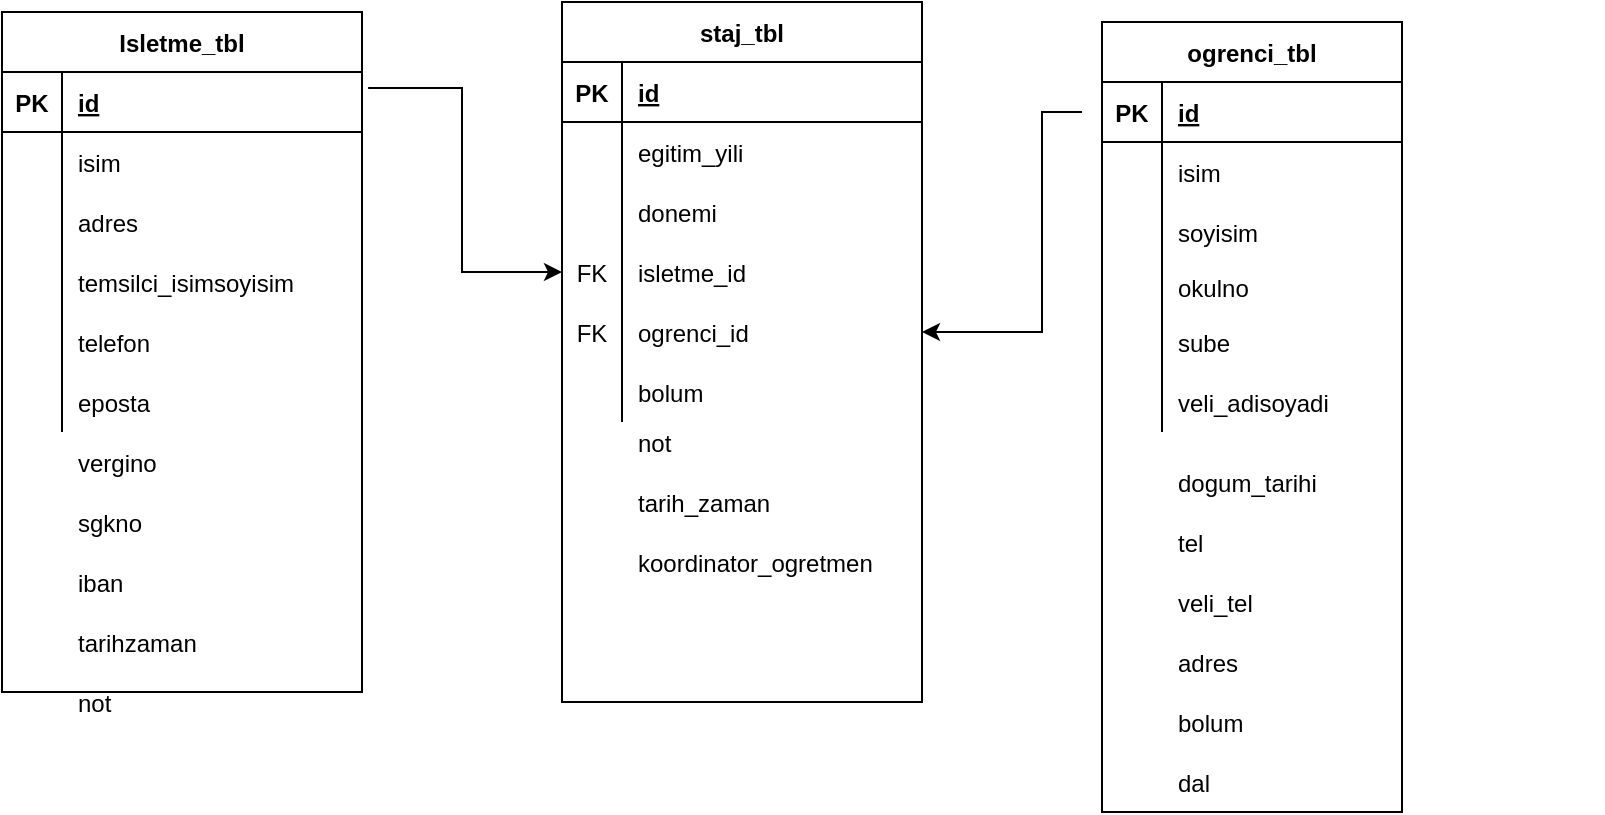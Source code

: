 <mxfile version="13.10.4" type="github"><diagram id="FMPTlhXqP-gMDnJOR91Q" name="Page-1"><mxGraphModel dx="1102" dy="624" grid="1" gridSize="10" guides="1" tooltips="1" connect="1" arrows="1" fold="1" page="1" pageScale="1" pageWidth="827" pageHeight="1169" math="0" shadow="0"><root><object label="" isletme="" id="0" isim="" adres=""><mxCell/></object><mxCell id="1" parent="0"/><mxCell id="o73NRFAbX0s4IjeCDPnI-94" style="edgeStyle=orthogonalEdgeStyle;rounded=0;orthogonalLoop=1;jettySize=auto;html=1;entryX=0;entryY=0.5;entryDx=0;entryDy=0;exitX=1.017;exitY=0.267;exitDx=0;exitDy=0;exitPerimeter=0;" edge="1" parent="1" source="o73NRFAbX0s4IjeCDPnI-13" target="o73NRFAbX0s4IjeCDPnI-82"><mxGeometry relative="1" as="geometry"/></mxCell><mxCell id="o73NRFAbX0s4IjeCDPnI-12" value="Isletme_tbl" style="shape=table;startSize=30;container=1;collapsible=1;childLayout=tableLayout;fixedRows=1;rowLines=0;fontStyle=1;align=center;resizeLast=1;" vertex="1" parent="1"><mxGeometry x="10" y="30" width="180" height="340" as="geometry"/></mxCell><mxCell id="o73NRFAbX0s4IjeCDPnI-13" value="" style="shape=partialRectangle;collapsible=0;dropTarget=0;pointerEvents=0;fillColor=none;points=[[0,0.5],[1,0.5]];portConstraint=eastwest;top=0;left=0;right=0;bottom=1;" vertex="1" parent="o73NRFAbX0s4IjeCDPnI-12"><mxGeometry y="30" width="180" height="30" as="geometry"/></mxCell><mxCell id="o73NRFAbX0s4IjeCDPnI-14" value="PK" style="shape=partialRectangle;overflow=hidden;connectable=0;fillColor=none;top=0;left=0;bottom=0;right=0;fontStyle=1;" vertex="1" parent="o73NRFAbX0s4IjeCDPnI-13"><mxGeometry width="30" height="30" as="geometry"/></mxCell><mxCell id="o73NRFAbX0s4IjeCDPnI-15" value="id" style="shape=partialRectangle;overflow=hidden;connectable=0;fillColor=none;top=0;left=0;bottom=0;right=0;align=left;spacingLeft=6;fontStyle=5;" vertex="1" parent="o73NRFAbX0s4IjeCDPnI-13"><mxGeometry x="30" width="150" height="30" as="geometry"/></mxCell><mxCell id="o73NRFAbX0s4IjeCDPnI-16" value="" style="shape=partialRectangle;collapsible=0;dropTarget=0;pointerEvents=0;fillColor=none;points=[[0,0.5],[1,0.5]];portConstraint=eastwest;top=0;left=0;right=0;bottom=0;" vertex="1" parent="o73NRFAbX0s4IjeCDPnI-12"><mxGeometry y="60" width="180" height="30" as="geometry"/></mxCell><mxCell id="o73NRFAbX0s4IjeCDPnI-17" value="" style="shape=partialRectangle;overflow=hidden;connectable=0;fillColor=none;top=0;left=0;bottom=0;right=0;" vertex="1" parent="o73NRFAbX0s4IjeCDPnI-16"><mxGeometry width="30" height="30" as="geometry"/></mxCell><mxCell id="o73NRFAbX0s4IjeCDPnI-18" value="isim" style="shape=partialRectangle;overflow=hidden;connectable=0;fillColor=none;top=0;left=0;bottom=0;right=0;align=left;spacingLeft=6;" vertex="1" parent="o73NRFAbX0s4IjeCDPnI-16"><mxGeometry x="30" width="150" height="30" as="geometry"/></mxCell><mxCell id="o73NRFAbX0s4IjeCDPnI-19" value="" style="shape=partialRectangle;collapsible=0;dropTarget=0;pointerEvents=0;fillColor=none;points=[[0,0.5],[1,0.5]];portConstraint=eastwest;top=0;left=0;right=0;bottom=0;" vertex="1" parent="o73NRFAbX0s4IjeCDPnI-12"><mxGeometry y="90" width="180" height="30" as="geometry"/></mxCell><mxCell id="o73NRFAbX0s4IjeCDPnI-20" value="" style="shape=partialRectangle;overflow=hidden;connectable=0;fillColor=none;top=0;left=0;bottom=0;right=0;" vertex="1" parent="o73NRFAbX0s4IjeCDPnI-19"><mxGeometry width="30" height="30" as="geometry"/></mxCell><mxCell id="o73NRFAbX0s4IjeCDPnI-21" value="adres" style="shape=partialRectangle;overflow=hidden;connectable=0;fillColor=none;top=0;left=0;bottom=0;right=0;align=left;spacingLeft=6;" vertex="1" parent="o73NRFAbX0s4IjeCDPnI-19"><mxGeometry x="30" width="150" height="30" as="geometry"/></mxCell><mxCell id="o73NRFAbX0s4IjeCDPnI-22" value="" style="shape=partialRectangle;collapsible=0;dropTarget=0;pointerEvents=0;fillColor=none;points=[[0,0.5],[1,0.5]];portConstraint=eastwest;top=0;left=0;right=0;bottom=0;" vertex="1" parent="o73NRFAbX0s4IjeCDPnI-12"><mxGeometry y="120" width="180" height="30" as="geometry"/></mxCell><mxCell id="o73NRFAbX0s4IjeCDPnI-23" value="" style="shape=partialRectangle;overflow=hidden;connectable=0;fillColor=none;top=0;left=0;bottom=0;right=0;" vertex="1" parent="o73NRFAbX0s4IjeCDPnI-22"><mxGeometry width="30" height="30" as="geometry"/></mxCell><mxCell id="o73NRFAbX0s4IjeCDPnI-24" value="temsilci_isimsoyisim" style="shape=partialRectangle;overflow=hidden;connectable=0;fillColor=none;top=0;left=0;bottom=0;right=0;align=left;spacingLeft=6;" vertex="1" parent="o73NRFAbX0s4IjeCDPnI-22"><mxGeometry x="30" width="150" height="30" as="geometry"/></mxCell><mxCell id="o73NRFAbX0s4IjeCDPnI-25" value="" style="shape=partialRectangle;collapsible=0;dropTarget=0;pointerEvents=0;fillColor=none;points=[[0,0.5],[1,0.5]];portConstraint=eastwest;top=0;left=0;right=0;bottom=0;" vertex="1" parent="o73NRFAbX0s4IjeCDPnI-12"><mxGeometry y="150" width="180" height="30" as="geometry"/></mxCell><mxCell id="o73NRFAbX0s4IjeCDPnI-26" value="" style="shape=partialRectangle;overflow=hidden;connectable=0;fillColor=none;top=0;left=0;bottom=0;right=0;" vertex="1" parent="o73NRFAbX0s4IjeCDPnI-25"><mxGeometry width="30" height="30" as="geometry"/></mxCell><mxCell id="o73NRFAbX0s4IjeCDPnI-27" value="telefon" style="shape=partialRectangle;overflow=hidden;connectable=0;fillColor=none;top=0;left=0;bottom=0;right=0;align=left;spacingLeft=6;" vertex="1" parent="o73NRFAbX0s4IjeCDPnI-25"><mxGeometry x="30" width="150" height="30" as="geometry"/></mxCell><mxCell id="o73NRFAbX0s4IjeCDPnI-28" value="" style="shape=partialRectangle;collapsible=0;dropTarget=0;pointerEvents=0;fillColor=none;points=[[0,0.5],[1,0.5]];portConstraint=eastwest;top=0;left=0;right=0;bottom=0;" vertex="1" parent="o73NRFAbX0s4IjeCDPnI-12"><mxGeometry y="180" width="180" height="30" as="geometry"/></mxCell><mxCell id="o73NRFAbX0s4IjeCDPnI-29" value="" style="shape=partialRectangle;overflow=hidden;connectable=0;fillColor=none;top=0;left=0;bottom=0;right=0;" vertex="1" parent="o73NRFAbX0s4IjeCDPnI-28"><mxGeometry width="30" height="30" as="geometry"/></mxCell><mxCell id="o73NRFAbX0s4IjeCDPnI-30" value="eposta" style="shape=partialRectangle;overflow=hidden;connectable=0;fillColor=none;top=0;left=0;bottom=0;right=0;align=left;spacingLeft=6;" vertex="1" parent="o73NRFAbX0s4IjeCDPnI-28"><mxGeometry x="30" width="150" height="30" as="geometry"/></mxCell><mxCell id="o73NRFAbX0s4IjeCDPnI-40" value="vergino" style="shape=partialRectangle;overflow=hidden;connectable=0;fillColor=none;top=0;left=0;bottom=0;right=0;align=left;spacingLeft=6;" vertex="1" parent="1"><mxGeometry x="40" y="240" width="220" height="30" as="geometry"/></mxCell><mxCell id="o73NRFAbX0s4IjeCDPnI-41" value="sgkno" style="shape=partialRectangle;overflow=hidden;connectable=0;fillColor=none;top=0;left=0;bottom=0;right=0;align=left;spacingLeft=6;" vertex="1" parent="1"><mxGeometry x="40" y="270" width="220" height="30" as="geometry"/></mxCell><mxCell id="o73NRFAbX0s4IjeCDPnI-42" value="iban" style="shape=partialRectangle;overflow=hidden;connectable=0;fillColor=none;top=0;left=0;bottom=0;right=0;align=left;spacingLeft=6;" vertex="1" parent="1"><mxGeometry x="40" y="300" width="220" height="30" as="geometry"/></mxCell><mxCell id="o73NRFAbX0s4IjeCDPnI-43" value="tarihzaman" style="shape=partialRectangle;overflow=hidden;connectable=0;fillColor=none;top=0;left=0;bottom=0;right=0;align=left;spacingLeft=6;" vertex="1" parent="1"><mxGeometry x="40" y="330" width="220" height="30" as="geometry"/></mxCell><mxCell id="o73NRFAbX0s4IjeCDPnI-44" value="not" style="shape=partialRectangle;overflow=hidden;connectable=0;fillColor=none;top=0;left=0;bottom=0;right=0;align=left;spacingLeft=6;" vertex="1" parent="1"><mxGeometry x="40" y="360" width="220" height="30" as="geometry"/></mxCell><mxCell id="o73NRFAbX0s4IjeCDPnI-95" style="edgeStyle=orthogonalEdgeStyle;rounded=0;orthogonalLoop=1;jettySize=auto;html=1;entryX=1;entryY=0.5;entryDx=0;entryDy=0;" edge="1" parent="1" target="o73NRFAbX0s4IjeCDPnI-85"><mxGeometry relative="1" as="geometry"><mxPoint x="550" y="80" as="sourcePoint"/><Array as="points"><mxPoint x="530" y="80"/><mxPoint x="530" y="190"/></Array></mxGeometry></mxCell><mxCell id="o73NRFAbX0s4IjeCDPnI-45" value="ogrenci_tbl" style="shape=table;startSize=30;container=1;collapsible=1;childLayout=tableLayout;fixedRows=1;rowLines=0;fontStyle=1;align=center;resizeLast=1;" vertex="1" parent="1"><mxGeometry x="560" y="35" width="150" height="395" as="geometry"/></mxCell><mxCell id="o73NRFAbX0s4IjeCDPnI-46" value="" style="shape=partialRectangle;collapsible=0;dropTarget=0;pointerEvents=0;fillColor=none;points=[[0,0.5],[1,0.5]];portConstraint=eastwest;top=0;left=0;right=0;bottom=1;" vertex="1" parent="o73NRFAbX0s4IjeCDPnI-45"><mxGeometry y="30" width="150" height="30" as="geometry"/></mxCell><mxCell id="o73NRFAbX0s4IjeCDPnI-47" value="PK" style="shape=partialRectangle;overflow=hidden;connectable=0;fillColor=none;top=0;left=0;bottom=0;right=0;fontStyle=1;" vertex="1" parent="o73NRFAbX0s4IjeCDPnI-46"><mxGeometry width="30" height="30" as="geometry"/></mxCell><mxCell id="o73NRFAbX0s4IjeCDPnI-48" value="id" style="shape=partialRectangle;overflow=hidden;connectable=0;fillColor=none;top=0;left=0;bottom=0;right=0;align=left;spacingLeft=6;fontStyle=5;" vertex="1" parent="o73NRFAbX0s4IjeCDPnI-46"><mxGeometry x="30" width="120" height="30" as="geometry"/></mxCell><mxCell id="o73NRFAbX0s4IjeCDPnI-49" value="" style="shape=partialRectangle;collapsible=0;dropTarget=0;pointerEvents=0;fillColor=none;points=[[0,0.5],[1,0.5]];portConstraint=eastwest;top=0;left=0;right=0;bottom=0;" vertex="1" parent="o73NRFAbX0s4IjeCDPnI-45"><mxGeometry y="60" width="150" height="30" as="geometry"/></mxCell><mxCell id="o73NRFAbX0s4IjeCDPnI-50" value="" style="shape=partialRectangle;overflow=hidden;connectable=0;fillColor=none;top=0;left=0;bottom=0;right=0;" vertex="1" parent="o73NRFAbX0s4IjeCDPnI-49"><mxGeometry width="30" height="30" as="geometry"/></mxCell><mxCell id="o73NRFAbX0s4IjeCDPnI-51" value="isim" style="shape=partialRectangle;overflow=hidden;connectable=0;fillColor=none;top=0;left=0;bottom=0;right=0;align=left;spacingLeft=6;" vertex="1" parent="o73NRFAbX0s4IjeCDPnI-49"><mxGeometry x="30" width="120" height="30" as="geometry"/></mxCell><mxCell id="o73NRFAbX0s4IjeCDPnI-52" value="" style="shape=partialRectangle;collapsible=0;dropTarget=0;pointerEvents=0;fillColor=none;points=[[0,0.5],[1,0.5]];portConstraint=eastwest;top=0;left=0;right=0;bottom=0;" vertex="1" parent="o73NRFAbX0s4IjeCDPnI-45"><mxGeometry y="90" width="150" height="30" as="geometry"/></mxCell><mxCell id="o73NRFAbX0s4IjeCDPnI-53" value="" style="shape=partialRectangle;overflow=hidden;connectable=0;fillColor=none;top=0;left=0;bottom=0;right=0;" vertex="1" parent="o73NRFAbX0s4IjeCDPnI-52"><mxGeometry width="30" height="30" as="geometry"/></mxCell><mxCell id="o73NRFAbX0s4IjeCDPnI-54" value="soyisim" style="shape=partialRectangle;overflow=hidden;connectable=0;fillColor=none;top=0;left=0;bottom=0;right=0;align=left;spacingLeft=6;" vertex="1" parent="o73NRFAbX0s4IjeCDPnI-52"><mxGeometry x="30" width="120" height="30" as="geometry"/></mxCell><mxCell id="o73NRFAbX0s4IjeCDPnI-55" value="" style="shape=partialRectangle;collapsible=0;dropTarget=0;pointerEvents=0;fillColor=none;points=[[0,0.5],[1,0.5]];portConstraint=eastwest;top=0;left=0;right=0;bottom=0;" vertex="1" parent="o73NRFAbX0s4IjeCDPnI-45"><mxGeometry y="120" width="150" height="25" as="geometry"/></mxCell><mxCell id="o73NRFAbX0s4IjeCDPnI-56" value="" style="shape=partialRectangle;overflow=hidden;connectable=0;fillColor=none;top=0;left=0;bottom=0;right=0;" vertex="1" parent="o73NRFAbX0s4IjeCDPnI-55"><mxGeometry width="30" height="25" as="geometry"/></mxCell><mxCell id="o73NRFAbX0s4IjeCDPnI-57" value="okulno" style="shape=partialRectangle;overflow=hidden;connectable=0;fillColor=none;top=0;left=0;bottom=0;right=0;align=left;spacingLeft=6;" vertex="1" parent="o73NRFAbX0s4IjeCDPnI-55"><mxGeometry x="30" width="120" height="25" as="geometry"/></mxCell><mxCell id="o73NRFAbX0s4IjeCDPnI-58" value="" style="shape=partialRectangle;collapsible=0;dropTarget=0;pointerEvents=0;fillColor=none;points=[[0,0.5],[1,0.5]];portConstraint=eastwest;top=0;left=0;right=0;bottom=0;" vertex="1" parent="o73NRFAbX0s4IjeCDPnI-45"><mxGeometry y="145" width="150" height="30" as="geometry"/></mxCell><mxCell id="o73NRFAbX0s4IjeCDPnI-59" value="" style="shape=partialRectangle;overflow=hidden;connectable=0;fillColor=none;top=0;left=0;bottom=0;right=0;" vertex="1" parent="o73NRFAbX0s4IjeCDPnI-58"><mxGeometry width="30" height="30" as="geometry"/></mxCell><mxCell id="o73NRFAbX0s4IjeCDPnI-60" value="sube" style="shape=partialRectangle;overflow=hidden;connectable=0;fillColor=none;top=0;left=0;bottom=0;right=0;align=left;spacingLeft=6;" vertex="1" parent="o73NRFAbX0s4IjeCDPnI-58"><mxGeometry x="30" width="120" height="30" as="geometry"/></mxCell><mxCell id="o73NRFAbX0s4IjeCDPnI-61" value="" style="shape=partialRectangle;collapsible=0;dropTarget=0;pointerEvents=0;fillColor=none;points=[[0,0.5],[1,0.5]];portConstraint=eastwest;top=0;left=0;right=0;bottom=0;" vertex="1" parent="o73NRFAbX0s4IjeCDPnI-45"><mxGeometry y="175" width="150" height="30" as="geometry"/></mxCell><mxCell id="o73NRFAbX0s4IjeCDPnI-62" value="" style="shape=partialRectangle;overflow=hidden;connectable=0;fillColor=none;top=0;left=0;bottom=0;right=0;" vertex="1" parent="o73NRFAbX0s4IjeCDPnI-61"><mxGeometry width="30" height="30" as="geometry"/></mxCell><mxCell id="o73NRFAbX0s4IjeCDPnI-63" value="veli_adisoyadi" style="shape=partialRectangle;overflow=hidden;connectable=0;fillColor=none;top=0;left=0;bottom=0;right=0;align=left;spacingLeft=6;" vertex="1" parent="o73NRFAbX0s4IjeCDPnI-61"><mxGeometry x="30" width="120" height="30" as="geometry"/></mxCell><mxCell id="o73NRFAbX0s4IjeCDPnI-66" value="dogum_tarihi" style="shape=partialRectangle;overflow=hidden;connectable=0;fillColor=none;top=0;left=0;bottom=0;right=0;align=left;spacingLeft=6;" vertex="1" parent="1"><mxGeometry x="590" y="250" width="220" height="30" as="geometry"/></mxCell><mxCell id="o73NRFAbX0s4IjeCDPnI-67" value="tel" style="shape=partialRectangle;overflow=hidden;connectable=0;fillColor=none;top=0;left=0;bottom=0;right=0;align=left;spacingLeft=6;" vertex="1" parent="1"><mxGeometry x="590" y="280" width="220" height="30" as="geometry"/></mxCell><mxCell id="o73NRFAbX0s4IjeCDPnI-68" value="veli_tel" style="shape=partialRectangle;overflow=hidden;connectable=0;fillColor=none;top=0;left=0;bottom=0;right=0;align=left;spacingLeft=6;" vertex="1" parent="1"><mxGeometry x="590" y="310" width="220" height="30" as="geometry"/></mxCell><mxCell id="o73NRFAbX0s4IjeCDPnI-69" value="adres" style="shape=partialRectangle;overflow=hidden;connectable=0;fillColor=none;top=0;left=0;bottom=0;right=0;align=left;spacingLeft=6;" vertex="1" parent="1"><mxGeometry x="590" y="340" width="220" height="30" as="geometry"/></mxCell><mxCell id="o73NRFAbX0s4IjeCDPnI-70" value="bolum" style="shape=partialRectangle;overflow=hidden;connectable=0;fillColor=none;top=0;left=0;bottom=0;right=0;align=left;spacingLeft=6;" vertex="1" parent="1"><mxGeometry x="590" y="370" width="220" height="30" as="geometry"/></mxCell><mxCell id="o73NRFAbX0s4IjeCDPnI-71" value="dal" style="shape=partialRectangle;overflow=hidden;connectable=0;fillColor=none;top=0;left=0;bottom=0;right=0;align=left;spacingLeft=6;" vertex="1" parent="1"><mxGeometry x="590" y="400" width="220" height="30" as="geometry"/></mxCell><mxCell id="o73NRFAbX0s4IjeCDPnI-72" value="staj_tbl" style="shape=table;startSize=30;container=1;collapsible=1;childLayout=tableLayout;fixedRows=1;rowLines=0;fontStyle=1;align=center;resizeLast=1;" vertex="1" parent="1"><mxGeometry x="290" y="25" width="180" height="350" as="geometry"/></mxCell><mxCell id="o73NRFAbX0s4IjeCDPnI-73" value="" style="shape=partialRectangle;collapsible=0;dropTarget=0;pointerEvents=0;fillColor=none;points=[[0,0.5],[1,0.5]];portConstraint=eastwest;top=0;left=0;right=0;bottom=1;" vertex="1" parent="o73NRFAbX0s4IjeCDPnI-72"><mxGeometry y="30" width="180" height="30" as="geometry"/></mxCell><mxCell id="o73NRFAbX0s4IjeCDPnI-74" value="PK" style="shape=partialRectangle;overflow=hidden;connectable=0;fillColor=none;top=0;left=0;bottom=0;right=0;fontStyle=1;" vertex="1" parent="o73NRFAbX0s4IjeCDPnI-73"><mxGeometry width="30" height="30" as="geometry"/></mxCell><mxCell id="o73NRFAbX0s4IjeCDPnI-75" value="id" style="shape=partialRectangle;overflow=hidden;connectable=0;fillColor=none;top=0;left=0;bottom=0;right=0;align=left;spacingLeft=6;fontStyle=5;" vertex="1" parent="o73NRFAbX0s4IjeCDPnI-73"><mxGeometry x="30" width="150" height="30" as="geometry"/></mxCell><mxCell id="o73NRFAbX0s4IjeCDPnI-76" value="" style="shape=partialRectangle;collapsible=0;dropTarget=0;pointerEvents=0;fillColor=none;points=[[0,0.5],[1,0.5]];portConstraint=eastwest;top=0;left=0;right=0;bottom=0;" vertex="1" parent="o73NRFAbX0s4IjeCDPnI-72"><mxGeometry y="60" width="180" height="30" as="geometry"/></mxCell><mxCell id="o73NRFAbX0s4IjeCDPnI-77" value="" style="shape=partialRectangle;overflow=hidden;connectable=0;fillColor=none;top=0;left=0;bottom=0;right=0;" vertex="1" parent="o73NRFAbX0s4IjeCDPnI-76"><mxGeometry width="30" height="30" as="geometry"/></mxCell><mxCell id="o73NRFAbX0s4IjeCDPnI-78" value="egitim_yili" style="shape=partialRectangle;overflow=hidden;connectable=0;fillColor=none;top=0;left=0;bottom=0;right=0;align=left;spacingLeft=6;" vertex="1" parent="o73NRFAbX0s4IjeCDPnI-76"><mxGeometry x="30" width="150" height="30" as="geometry"/></mxCell><mxCell id="o73NRFAbX0s4IjeCDPnI-79" value="" style="shape=partialRectangle;collapsible=0;dropTarget=0;pointerEvents=0;fillColor=none;points=[[0,0.5],[1,0.5]];portConstraint=eastwest;top=0;left=0;right=0;bottom=0;" vertex="1" parent="o73NRFAbX0s4IjeCDPnI-72"><mxGeometry y="90" width="180" height="30" as="geometry"/></mxCell><mxCell id="o73NRFAbX0s4IjeCDPnI-80" value="" style="shape=partialRectangle;overflow=hidden;connectable=0;fillColor=none;top=0;left=0;bottom=0;right=0;" vertex="1" parent="o73NRFAbX0s4IjeCDPnI-79"><mxGeometry width="30" height="30" as="geometry"/></mxCell><mxCell id="o73NRFAbX0s4IjeCDPnI-81" value="donemi" style="shape=partialRectangle;overflow=hidden;connectable=0;fillColor=none;top=0;left=0;bottom=0;right=0;align=left;spacingLeft=6;" vertex="1" parent="o73NRFAbX0s4IjeCDPnI-79"><mxGeometry x="30" width="150" height="30" as="geometry"/></mxCell><mxCell id="o73NRFAbX0s4IjeCDPnI-82" value="" style="shape=partialRectangle;collapsible=0;dropTarget=0;pointerEvents=0;fillColor=none;points=[[0,0.5],[1,0.5]];portConstraint=eastwest;top=0;left=0;right=0;bottom=0;" vertex="1" parent="o73NRFAbX0s4IjeCDPnI-72"><mxGeometry y="120" width="180" height="30" as="geometry"/></mxCell><mxCell id="o73NRFAbX0s4IjeCDPnI-83" value="FK" style="shape=partialRectangle;overflow=hidden;connectable=0;fillColor=none;top=0;left=0;bottom=0;right=0;" vertex="1" parent="o73NRFAbX0s4IjeCDPnI-82"><mxGeometry width="30" height="30" as="geometry"/></mxCell><mxCell id="o73NRFAbX0s4IjeCDPnI-84" value="isletme_id" style="shape=partialRectangle;overflow=hidden;connectable=0;fillColor=none;top=0;left=0;bottom=0;right=0;align=left;spacingLeft=6;" vertex="1" parent="o73NRFAbX0s4IjeCDPnI-82"><mxGeometry x="30" width="150" height="30" as="geometry"/></mxCell><mxCell id="o73NRFAbX0s4IjeCDPnI-85" value="" style="shape=partialRectangle;collapsible=0;dropTarget=0;pointerEvents=0;fillColor=none;points=[[0,0.5],[1,0.5]];portConstraint=eastwest;top=0;left=0;right=0;bottom=0;" vertex="1" parent="o73NRFAbX0s4IjeCDPnI-72"><mxGeometry y="150" width="180" height="30" as="geometry"/></mxCell><mxCell id="o73NRFAbX0s4IjeCDPnI-86" value="FK" style="shape=partialRectangle;overflow=hidden;connectable=0;fillColor=none;top=0;left=0;bottom=0;right=0;" vertex="1" parent="o73NRFAbX0s4IjeCDPnI-85"><mxGeometry width="30" height="30" as="geometry"/></mxCell><mxCell id="o73NRFAbX0s4IjeCDPnI-87" value="ogrenci_id" style="shape=partialRectangle;overflow=hidden;connectable=0;fillColor=none;top=0;left=0;bottom=0;right=0;align=left;spacingLeft=6;" vertex="1" parent="o73NRFAbX0s4IjeCDPnI-85"><mxGeometry x="30" width="150" height="30" as="geometry"/></mxCell><mxCell id="o73NRFAbX0s4IjeCDPnI-88" value="" style="shape=partialRectangle;collapsible=0;dropTarget=0;pointerEvents=0;fillColor=none;points=[[0,0.5],[1,0.5]];portConstraint=eastwest;top=0;left=0;right=0;bottom=0;" vertex="1" parent="o73NRFAbX0s4IjeCDPnI-72"><mxGeometry y="180" width="180" height="30" as="geometry"/></mxCell><mxCell id="o73NRFAbX0s4IjeCDPnI-89" value="" style="shape=partialRectangle;overflow=hidden;connectable=0;fillColor=none;top=0;left=0;bottom=0;right=0;" vertex="1" parent="o73NRFAbX0s4IjeCDPnI-88"><mxGeometry width="30" height="30" as="geometry"/></mxCell><mxCell id="o73NRFAbX0s4IjeCDPnI-90" value="bolum" style="shape=partialRectangle;overflow=hidden;connectable=0;fillColor=none;top=0;left=0;bottom=0;right=0;align=left;spacingLeft=6;" vertex="1" parent="o73NRFAbX0s4IjeCDPnI-88"><mxGeometry x="30" width="150" height="30" as="geometry"/></mxCell><mxCell id="o73NRFAbX0s4IjeCDPnI-91" value="not" style="shape=partialRectangle;overflow=hidden;connectable=0;fillColor=none;top=0;left=0;bottom=0;right=0;align=left;spacingLeft=6;" vertex="1" parent="1"><mxGeometry x="320" y="230" width="150" height="30" as="geometry"/></mxCell><mxCell id="o73NRFAbX0s4IjeCDPnI-92" value="tarih_zaman" style="shape=partialRectangle;overflow=hidden;connectable=0;fillColor=none;top=0;left=0;bottom=0;right=0;align=left;spacingLeft=6;" vertex="1" parent="1"><mxGeometry x="320" y="260" width="150" height="30" as="geometry"/></mxCell><mxCell id="o73NRFAbX0s4IjeCDPnI-93" value="koordinator_ogretmen" style="shape=partialRectangle;overflow=hidden;connectable=0;fillColor=none;top=0;left=0;bottom=0;right=0;align=left;spacingLeft=6;" vertex="1" parent="1"><mxGeometry x="320" y="290" width="150" height="30" as="geometry"/></mxCell></root></mxGraphModel></diagram></mxfile>